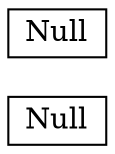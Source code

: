 digraph bloques{
rankdir=LR
node[shape=record, width= 0.1, height= 0.1];NodoNulli[label="Null"];
NodoNullf[label="Null"];


}
